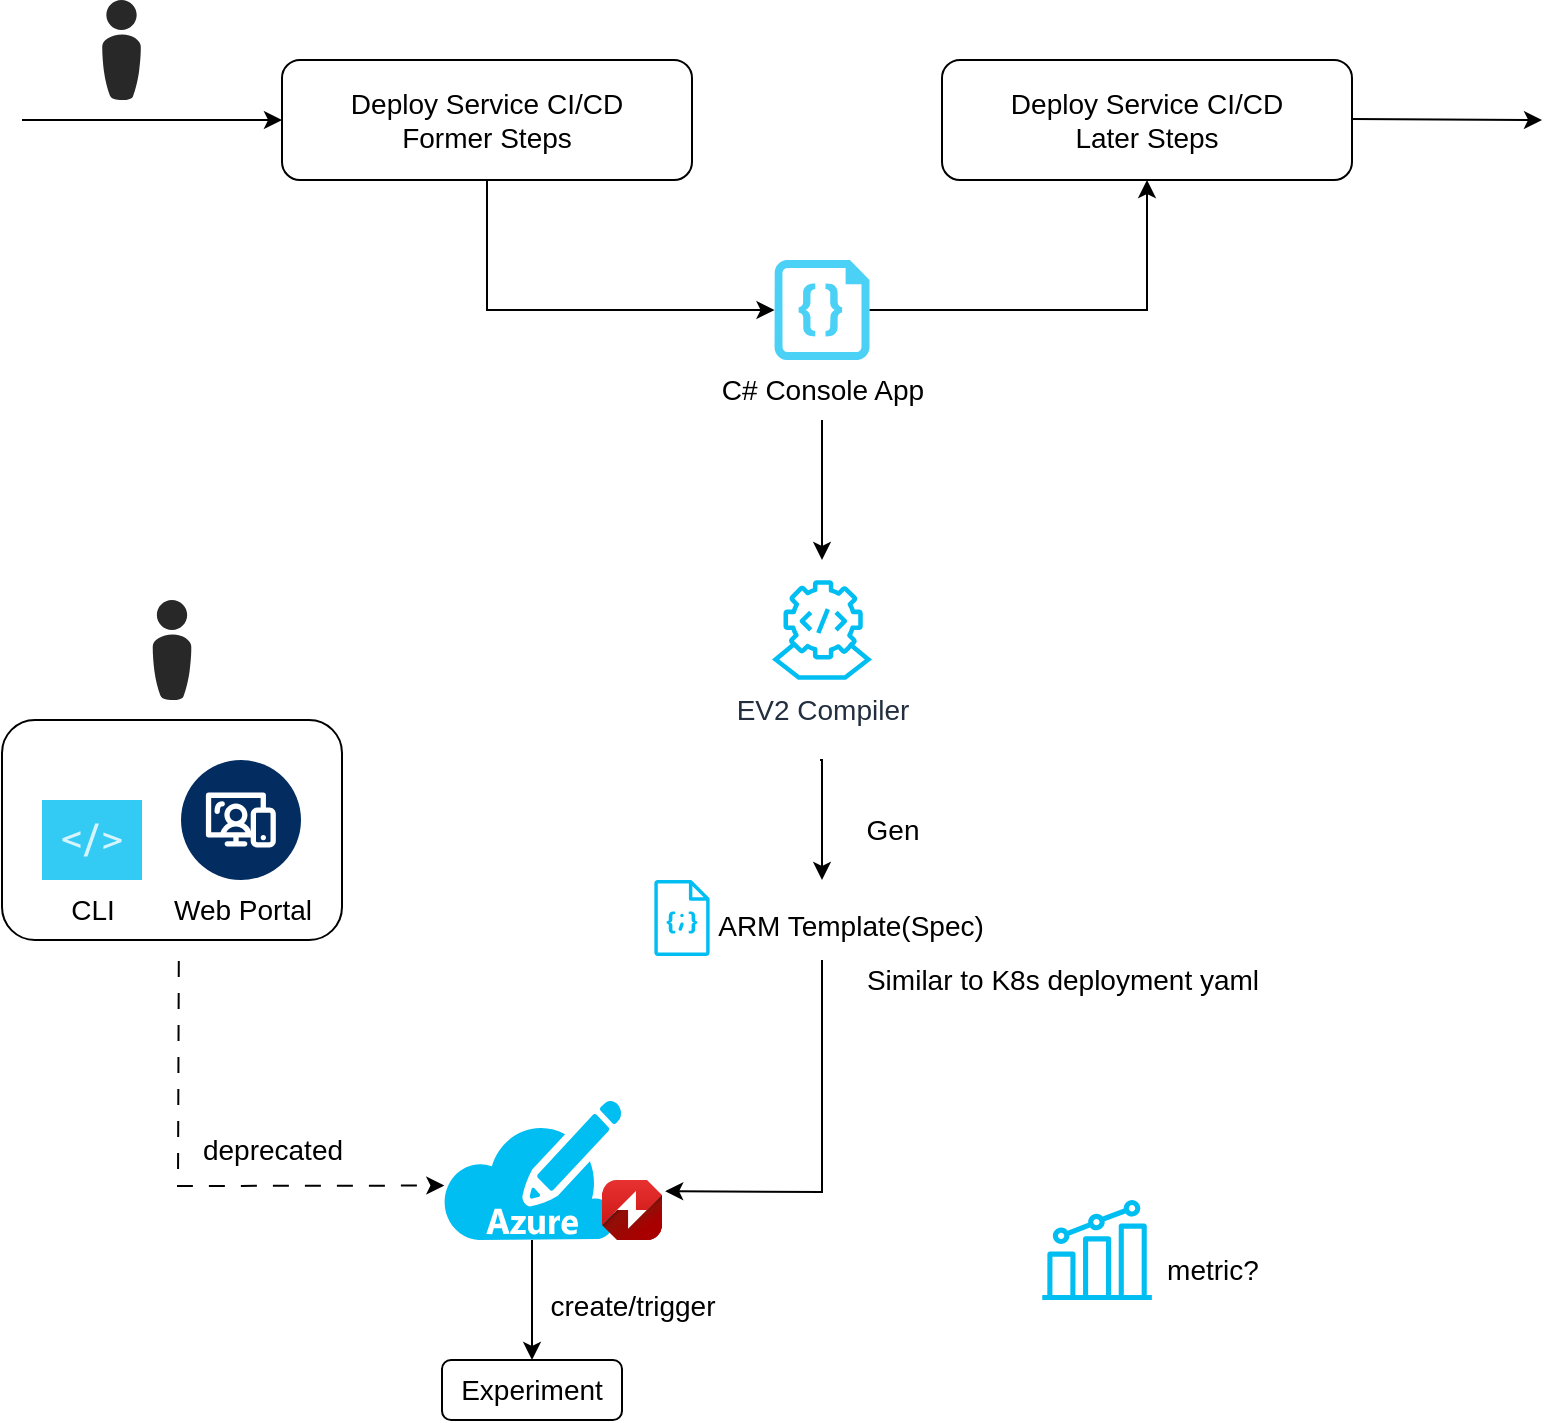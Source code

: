 <mxfile version="24.7.1" type="github">
  <diagram name="Page-1" id="mIlsuPGWo_PQo23G4Fa0">
    <mxGraphModel dx="1132" dy="782" grid="1" gridSize="10" guides="1" tooltips="1" connect="1" arrows="1" fold="1" page="1" pageScale="1" pageWidth="850" pageHeight="1100" math="0" shadow="0">
      <root>
        <mxCell id="0" />
        <mxCell id="1" parent="0" />
        <mxCell id="2I6tu4B--KC1xBCraNEP-8" value="" style="rounded=1;whiteSpace=wrap;html=1;fontSize=14;" parent="1" vertex="1">
          <mxGeometry x="40" y="420" width="170" height="110" as="geometry" />
        </mxCell>
        <mxCell id="2I6tu4B--KC1xBCraNEP-2" value="CLI&lt;div style=&quot;font-size: 14px;&quot;&gt;&lt;br style=&quot;font-size: 14px;&quot;&gt;&lt;/div&gt;" style="sketch=0;pointerEvents=1;shadow=0;dashed=0;html=1;labelPosition=center;verticalLabelPosition=bottom;verticalAlign=top;align=center;outlineConnect=0;shape=mxgraph.veeam2.command_line;fillColor=#00BEF2;strokeColor=#6c8ebf;opacity=80;fontSize=14;" parent="1" vertex="1">
          <mxGeometry x="60" y="460" width="50" height="40" as="geometry" />
        </mxCell>
        <mxCell id="2I6tu4B--KC1xBCraNEP-4" value="&lt;div style=&quot;font-size: 14px;&quot;&gt;&lt;br style=&quot;font-size: 14px;&quot;&gt;&lt;/div&gt;" style="verticalLabelPosition=bottom;aspect=fixed;html=1;shape=mxgraph.salesforce.web2;strokeColor=#00BEF2;fillColor=#00BEF2;fontSize=14;" parent="1" vertex="1">
          <mxGeometry x="129.5" y="440" width="60" height="60" as="geometry" />
        </mxCell>
        <mxCell id="2I6tu4B--KC1xBCraNEP-6" value="" style="verticalLabelPosition=bottom;sketch=0;html=1;fillColor=#282828;strokeColor=none;verticalAlign=top;pointerEvents=1;align=center;shape=mxgraph.cisco_safe.people_places_things_icons.icon8;fontSize=14;" parent="1" vertex="1">
          <mxGeometry x="90" y="60" width="19.5" height="50" as="geometry" />
        </mxCell>
        <mxCell id="2I6tu4B--KC1xBCraNEP-7" value="" style="endArrow=classic;html=1;rounded=0;dashed=1;dashPattern=8 8;exitX=0.52;exitY=1.095;exitDx=0;exitDy=0;exitPerimeter=0;entryX=0.013;entryY=0.611;entryDx=0;entryDy=0;entryPerimeter=0;fontSize=14;" parent="1" source="2I6tu4B--KC1xBCraNEP-8" target="2I6tu4B--KC1xBCraNEP-1" edge="1">
          <mxGeometry width="50" height="50" relative="1" as="geometry">
            <mxPoint x="240" y="490" as="sourcePoint" />
            <mxPoint x="320" y="610" as="targetPoint" />
            <Array as="points">
              <mxPoint x="128" y="653" />
            </Array>
          </mxGeometry>
        </mxCell>
        <mxCell id="2I6tu4B--KC1xBCraNEP-9" value="Web Portal" style="text;html=1;align=center;verticalAlign=middle;whiteSpace=wrap;rounded=0;fontSize=14;" parent="1" vertex="1">
          <mxGeometry x="110" y="500" width="100.5" height="30" as="geometry" />
        </mxCell>
        <mxCell id="2I6tu4B--KC1xBCraNEP-11" value="EV2 Compiler&lt;div style=&quot;font-size: 14px;&quot;&gt;&lt;br style=&quot;font-size: 14px;&quot;&gt;&lt;/div&gt;" style="sketch=0;outlineConnect=0;fontColor=#232F3E;gradientColor=none;fillColor=#00BEF2;strokeColor=#3333FF;dashed=0;verticalLabelPosition=bottom;verticalAlign=top;align=center;html=1;fontSize=14;fontStyle=0;aspect=fixed;shape=mxgraph.aws4.mainframe_modernization_compiler;" parent="1" vertex="1">
          <mxGeometry x="425" y="350" width="50" height="50" as="geometry" />
        </mxCell>
        <mxCell id="2I6tu4B--KC1xBCraNEP-17" value="" style="group;fontSize=14;" parent="1" vertex="1" connectable="0">
          <mxGeometry x="366.11" y="500" width="187.77" height="42" as="geometry" />
        </mxCell>
        <mxCell id="2I6tu4B--KC1xBCraNEP-12" value="" style="sketch=0;outlineConnect=0;fontColor=#232F3E;gradientColor=none;fillColor=#00BEF2;strokeColor=none;dashed=0;verticalLabelPosition=bottom;verticalAlign=top;align=center;html=1;fontSize=14;fontStyle=0;aspect=fixed;pointerEvents=1;shape=mxgraph.aws4.json_script;" parent="2I6tu4B--KC1xBCraNEP-17" vertex="1">
          <mxGeometry width="27.77" height="38" as="geometry" />
        </mxCell>
        <mxCell id="2I6tu4B--KC1xBCraNEP-16" value="ARM Template(Spec)" style="text;html=1;align=center;verticalAlign=middle;resizable=0;points=[];autosize=1;strokeColor=none;fillColor=none;fontSize=14;" parent="2I6tu4B--KC1xBCraNEP-17" vertex="1">
          <mxGeometry x="17.77" y="8" width="160" height="30" as="geometry" />
        </mxCell>
        <mxCell id="2I6tu4B--KC1xBCraNEP-19" value="" style="endArrow=classic;html=1;rounded=0;fontSize=14;" parent="1" edge="1">
          <mxGeometry width="50" height="50" relative="1" as="geometry">
            <mxPoint x="449" y="440" as="sourcePoint" />
            <mxPoint x="450" y="500" as="targetPoint" />
            <Array as="points">
              <mxPoint x="450" y="440" />
            </Array>
          </mxGeometry>
        </mxCell>
        <mxCell id="2I6tu4B--KC1xBCraNEP-20" value="Gen" style="text;html=1;align=center;verticalAlign=middle;resizable=0;points=[];autosize=1;strokeColor=none;fillColor=none;fontSize=14;" parent="1" vertex="1">
          <mxGeometry x="460" y="460" width="50" height="30" as="geometry" />
        </mxCell>
        <mxCell id="2I6tu4B--KC1xBCraNEP-21" value="" style="endArrow=classic;html=1;rounded=0;entryX=1.053;entryY=0.187;entryDx=0;entryDy=0;entryPerimeter=0;fontSize=14;" parent="1" target="2I6tu4B--KC1xBCraNEP-10" edge="1">
          <mxGeometry width="50" height="50" relative="1" as="geometry">
            <mxPoint x="450" y="540" as="sourcePoint" />
            <mxPoint x="425.82" y="630" as="targetPoint" />
            <Array as="points">
              <mxPoint x="450" y="656" />
            </Array>
          </mxGeometry>
        </mxCell>
        <mxCell id="2I6tu4B--KC1xBCraNEP-29" style="edgeStyle=orthogonalEdgeStyle;rounded=0;orthogonalLoop=1;jettySize=auto;html=1;fontSize=14;" parent="1" edge="1">
          <mxGeometry relative="1" as="geometry">
            <mxPoint x="450" y="270" as="sourcePoint" />
            <mxPoint x="450" y="340" as="targetPoint" />
          </mxGeometry>
        </mxCell>
        <mxCell id="2I6tu4B--KC1xBCraNEP-30" style="edgeStyle=orthogonalEdgeStyle;rounded=0;orthogonalLoop=1;jettySize=auto;html=1;exitX=1;exitY=0.5;exitDx=0;exitDy=0;exitPerimeter=0;entryX=0.5;entryY=1;entryDx=0;entryDy=0;fontSize=14;" parent="1" source="2I6tu4B--KC1xBCraNEP-23" target="2I6tu4B--KC1xBCraNEP-26" edge="1">
          <mxGeometry relative="1" as="geometry" />
        </mxCell>
        <mxCell id="2I6tu4B--KC1xBCraNEP-23" value="C# Con&lt;span style=&quot;background-color: initial; font-size: 14px;&quot;&gt;sole App&lt;/span&gt;" style="verticalLabelPosition=bottom;html=1;verticalAlign=top;align=center;strokeColor=none;fillColor=#00BEF2;shape=mxgraph.azure.code_file;pointerEvents=1;opacity=70;fontSize=14;" parent="1" vertex="1">
          <mxGeometry x="426.25" y="190" width="47.5" height="50" as="geometry" />
        </mxCell>
        <mxCell id="2I6tu4B--KC1xBCraNEP-25" value="Deploy Service CI/CD&lt;div style=&quot;font-size: 14px;&quot;&gt;Former Steps&lt;/div&gt;" style="rounded=1;whiteSpace=wrap;html=1;fontSize=14;" parent="1" vertex="1">
          <mxGeometry x="180" y="90" width="205" height="60" as="geometry" />
        </mxCell>
        <mxCell id="2I6tu4B--KC1xBCraNEP-26" value="Deploy Service CI/CD&lt;div style=&quot;font-size: 14px;&quot;&gt;Later Steps&lt;/div&gt;" style="rounded=1;whiteSpace=wrap;html=1;fontSize=14;" parent="1" vertex="1">
          <mxGeometry x="510" y="90" width="205" height="60" as="geometry" />
        </mxCell>
        <mxCell id="2I6tu4B--KC1xBCraNEP-28" style="edgeStyle=orthogonalEdgeStyle;rounded=0;orthogonalLoop=1;jettySize=auto;html=1;exitX=0.5;exitY=1;exitDx=0;exitDy=0;entryX=0;entryY=0.5;entryDx=0;entryDy=0;entryPerimeter=0;fontSize=14;" parent="1" source="2I6tu4B--KC1xBCraNEP-25" target="2I6tu4B--KC1xBCraNEP-23" edge="1">
          <mxGeometry relative="1" as="geometry" />
        </mxCell>
        <mxCell id="2I6tu4B--KC1xBCraNEP-31" value="" style="sketch=0;outlineConnect=0;fontColor=#232F3E;gradientColor=none;fillColor=#00BEF2;strokeColor=none;dashed=0;verticalLabelPosition=bottom;verticalAlign=top;align=center;html=1;fontSize=14;fontStyle=0;aspect=fixed;pointerEvents=1;shape=mxgraph.aws4.metrics;" parent="1" vertex="1">
          <mxGeometry x="560.07" y="660" width="54.93" height="50" as="geometry" />
        </mxCell>
        <mxCell id="2I6tu4B--KC1xBCraNEP-32" value="metric?" style="text;html=1;align=center;verticalAlign=middle;resizable=0;points=[];autosize=1;strokeColor=none;fillColor=none;fontSize=14;" parent="1" vertex="1">
          <mxGeometry x="610" y="680" width="70" height="30" as="geometry" />
        </mxCell>
        <mxCell id="2I6tu4B--KC1xBCraNEP-35" value="Experiment" style="rounded=1;whiteSpace=wrap;html=1;fontSize=14;" parent="1" vertex="1">
          <mxGeometry x="260" y="740" width="90" height="30" as="geometry" />
        </mxCell>
        <mxCell id="2I6tu4B--KC1xBCraNEP-36" value="" style="group;fontSize=14;" parent="1" vertex="1" connectable="0">
          <mxGeometry x="260" y="610" width="110" height="70" as="geometry" />
        </mxCell>
        <mxCell id="2I6tu4B--KC1xBCraNEP-1" value="" style="verticalLabelPosition=bottom;html=1;verticalAlign=top;align=center;strokeColor=none;fillColor=#00BEF2;shape=mxgraph.azure.azure_subscription;fontSize=14;" parent="2I6tu4B--KC1xBCraNEP-36" vertex="1">
          <mxGeometry width="90" height="70" as="geometry" />
        </mxCell>
        <mxCell id="2I6tu4B--KC1xBCraNEP-10" value="" style="image;aspect=fixed;html=1;points=[];align=center;fontSize=14;image=img/lib/azure2/other/Azure_Chaos_Studio.svg;" parent="2I6tu4B--KC1xBCraNEP-36" vertex="1">
          <mxGeometry x="80" y="40" width="30" height="30" as="geometry" />
        </mxCell>
        <mxCell id="2I6tu4B--KC1xBCraNEP-37" value="" style="edgeStyle=orthogonalEdgeStyle;rounded=0;orthogonalLoop=1;jettySize=auto;html=1;fontSize=14;" parent="1" source="2I6tu4B--KC1xBCraNEP-1" target="2I6tu4B--KC1xBCraNEP-35" edge="1">
          <mxGeometry relative="1" as="geometry" />
        </mxCell>
        <mxCell id="2I6tu4B--KC1xBCraNEP-38" value="create/trigger" style="text;html=1;align=center;verticalAlign=middle;resizable=0;points=[];autosize=1;strokeColor=none;fillColor=none;fontSize=14;" parent="1" vertex="1">
          <mxGeometry x="300" y="698" width="110" height="30" as="geometry" />
        </mxCell>
        <mxCell id="2I6tu4B--KC1xBCraNEP-39" value="" style="verticalLabelPosition=bottom;sketch=0;html=1;fillColor=#282828;strokeColor=none;verticalAlign=top;pointerEvents=1;align=center;shape=mxgraph.cisco_safe.people_places_things_icons.icon8;fontSize=14;" parent="1" vertex="1">
          <mxGeometry x="115.25" y="360" width="19.5" height="50" as="geometry" />
        </mxCell>
        <mxCell id="2I6tu4B--KC1xBCraNEP-40" value="deprecated" style="text;html=1;align=center;verticalAlign=middle;resizable=0;points=[];autosize=1;strokeColor=none;fillColor=none;fontSize=14;" parent="1" vertex="1">
          <mxGeometry x="129.75" y="620" width="90" height="30" as="geometry" />
        </mxCell>
        <mxCell id="2I6tu4B--KC1xBCraNEP-41" value="" style="endArrow=classic;html=1;rounded=0;entryX=0;entryY=0.5;entryDx=0;entryDy=0;fontSize=14;" parent="1" target="2I6tu4B--KC1xBCraNEP-25" edge="1">
          <mxGeometry width="50" height="50" relative="1" as="geometry">
            <mxPoint x="50" y="120" as="sourcePoint" />
            <mxPoint x="450" y="400" as="targetPoint" />
          </mxGeometry>
        </mxCell>
        <mxCell id="2I6tu4B--KC1xBCraNEP-42" value="" style="endArrow=classic;html=1;rounded=0;fontSize=14;" parent="1" edge="1">
          <mxGeometry width="50" height="50" relative="1" as="geometry">
            <mxPoint x="715" y="119.5" as="sourcePoint" />
            <mxPoint x="810" y="120" as="targetPoint" />
          </mxGeometry>
        </mxCell>
        <mxCell id="2I6tu4B--KC1xBCraNEP-44" value="Similar to K8s deployment yaml" style="text;html=1;align=center;verticalAlign=middle;resizable=0;points=[];autosize=1;strokeColor=none;fillColor=none;fontSize=14;" parent="1" vertex="1">
          <mxGeometry x="460" y="535" width="220" height="30" as="geometry" />
        </mxCell>
      </root>
    </mxGraphModel>
  </diagram>
</mxfile>
